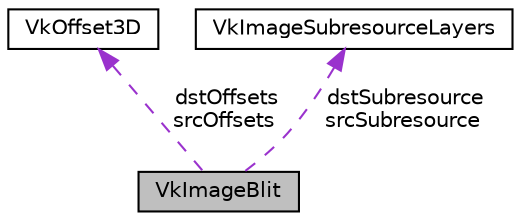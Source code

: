 digraph "VkImageBlit"
{
 // LATEX_PDF_SIZE
  edge [fontname="Helvetica",fontsize="10",labelfontname="Helvetica",labelfontsize="10"];
  node [fontname="Helvetica",fontsize="10",shape=record];
  Node1 [label="VkImageBlit",height=0.2,width=0.4,color="black", fillcolor="grey75", style="filled", fontcolor="black",tooltip=" "];
  Node2 -> Node1 [dir="back",color="darkorchid3",fontsize="10",style="dashed",label=" dstOffsets\nsrcOffsets" ,fontname="Helvetica"];
  Node2 [label="VkOffset3D",height=0.2,width=0.4,color="black", fillcolor="white", style="filled",URL="$d7/d88/structVkOffset3D.html",tooltip=" "];
  Node3 -> Node1 [dir="back",color="darkorchid3",fontsize="10",style="dashed",label=" dstSubresource\nsrcSubresource" ,fontname="Helvetica"];
  Node3 [label="VkImageSubresourceLayers",height=0.2,width=0.4,color="black", fillcolor="white", style="filled",URL="$d6/db6/structVkImageSubresourceLayers.html",tooltip=" "];
}
